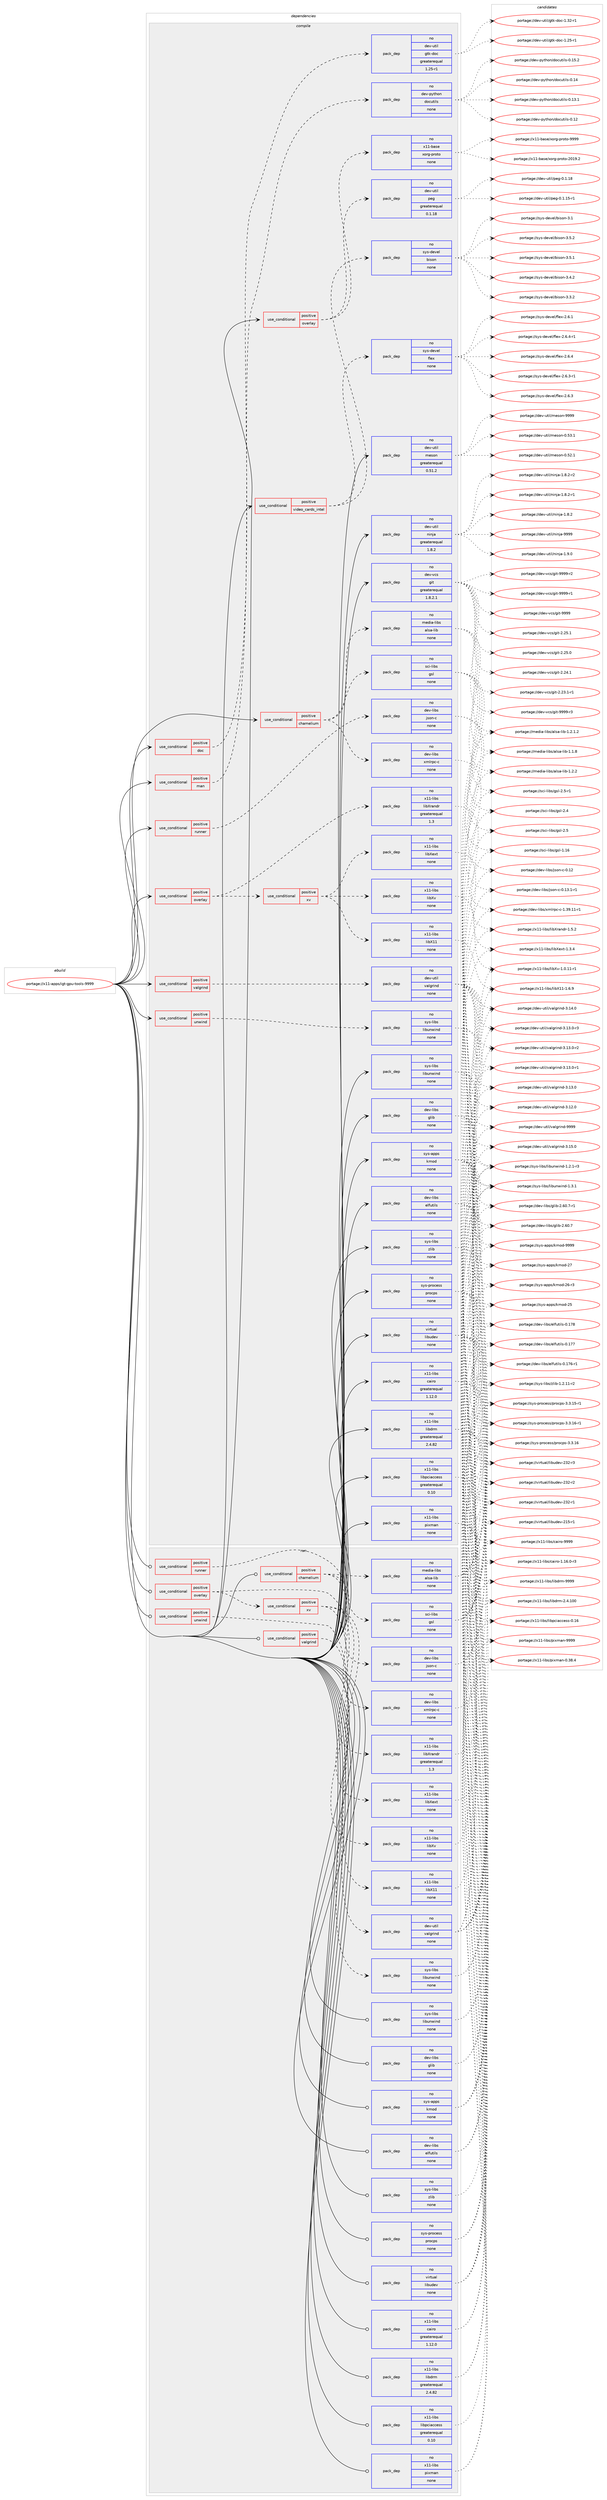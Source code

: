 digraph prolog {

# *************
# Graph options
# *************

newrank=true;
concentrate=true;
compound=true;
graph [rankdir=LR,fontname=Helvetica,fontsize=10,ranksep=1.5];#, ranksep=2.5, nodesep=0.2];
edge  [arrowhead=vee];
node  [fontname=Helvetica,fontsize=10];

# **********
# The ebuild
# **********

subgraph cluster_leftcol {
color=gray;
rank=same;
label=<<i>ebuild</i>>;
id [label="portage://x11-apps/igt-gpu-tools-9999", color=red, width=4, href="../x11-apps/igt-gpu-tools-9999.svg"];
}

# ****************
# The dependencies
# ****************

subgraph cluster_midcol {
color=gray;
label=<<i>dependencies</i>>;
subgraph cluster_compile {
fillcolor="#eeeeee";
style=filled;
label=<<i>compile</i>>;
subgraph cond2854 {
dependency21902 [label=<<TABLE BORDER="0" CELLBORDER="1" CELLSPACING="0" CELLPADDING="4"><TR><TD ROWSPAN="3" CELLPADDING="10">use_conditional</TD></TR><TR><TD>positive</TD></TR><TR><TD>chamelium</TD></TR></TABLE>>, shape=none, color=red];
subgraph pack18615 {
dependency21903 [label=<<TABLE BORDER="0" CELLBORDER="1" CELLSPACING="0" CELLPADDING="4" WIDTH="220"><TR><TD ROWSPAN="6" CELLPADDING="30">pack_dep</TD></TR><TR><TD WIDTH="110">no</TD></TR><TR><TD>dev-libs</TD></TR><TR><TD>xmlrpc-c</TD></TR><TR><TD>none</TD></TR><TR><TD></TD></TR></TABLE>>, shape=none, color=blue];
}
dependency21902:e -> dependency21903:w [weight=20,style="dashed",arrowhead="vee"];
subgraph pack18616 {
dependency21904 [label=<<TABLE BORDER="0" CELLBORDER="1" CELLSPACING="0" CELLPADDING="4" WIDTH="220"><TR><TD ROWSPAN="6" CELLPADDING="30">pack_dep</TD></TR><TR><TD WIDTH="110">no</TD></TR><TR><TD>sci-libs</TD></TR><TR><TD>gsl</TD></TR><TR><TD>none</TD></TR><TR><TD></TD></TR></TABLE>>, shape=none, color=blue];
}
dependency21902:e -> dependency21904:w [weight=20,style="dashed",arrowhead="vee"];
subgraph pack18617 {
dependency21905 [label=<<TABLE BORDER="0" CELLBORDER="1" CELLSPACING="0" CELLPADDING="4" WIDTH="220"><TR><TD ROWSPAN="6" CELLPADDING="30">pack_dep</TD></TR><TR><TD WIDTH="110">no</TD></TR><TR><TD>media-libs</TD></TR><TR><TD>alsa-lib</TD></TR><TR><TD>none</TD></TR><TR><TD></TD></TR></TABLE>>, shape=none, color=blue];
}
dependency21902:e -> dependency21905:w [weight=20,style="dashed",arrowhead="vee"];
}
id:e -> dependency21902:w [weight=20,style="solid",arrowhead="vee"];
subgraph cond2855 {
dependency21906 [label=<<TABLE BORDER="0" CELLBORDER="1" CELLSPACING="0" CELLPADDING="4"><TR><TD ROWSPAN="3" CELLPADDING="10">use_conditional</TD></TR><TR><TD>positive</TD></TR><TR><TD>doc</TD></TR></TABLE>>, shape=none, color=red];
subgraph pack18618 {
dependency21907 [label=<<TABLE BORDER="0" CELLBORDER="1" CELLSPACING="0" CELLPADDING="4" WIDTH="220"><TR><TD ROWSPAN="6" CELLPADDING="30">pack_dep</TD></TR><TR><TD WIDTH="110">no</TD></TR><TR><TD>dev-util</TD></TR><TR><TD>gtk-doc</TD></TR><TR><TD>greaterequal</TD></TR><TR><TD>1.25-r1</TD></TR></TABLE>>, shape=none, color=blue];
}
dependency21906:e -> dependency21907:w [weight=20,style="dashed",arrowhead="vee"];
}
id:e -> dependency21906:w [weight=20,style="solid",arrowhead="vee"];
subgraph cond2856 {
dependency21908 [label=<<TABLE BORDER="0" CELLBORDER="1" CELLSPACING="0" CELLPADDING="4"><TR><TD ROWSPAN="3" CELLPADDING="10">use_conditional</TD></TR><TR><TD>positive</TD></TR><TR><TD>man</TD></TR></TABLE>>, shape=none, color=red];
subgraph pack18619 {
dependency21909 [label=<<TABLE BORDER="0" CELLBORDER="1" CELLSPACING="0" CELLPADDING="4" WIDTH="220"><TR><TD ROWSPAN="6" CELLPADDING="30">pack_dep</TD></TR><TR><TD WIDTH="110">no</TD></TR><TR><TD>dev-python</TD></TR><TR><TD>docutils</TD></TR><TR><TD>none</TD></TR><TR><TD></TD></TR></TABLE>>, shape=none, color=blue];
}
dependency21908:e -> dependency21909:w [weight=20,style="dashed",arrowhead="vee"];
}
id:e -> dependency21908:w [weight=20,style="solid",arrowhead="vee"];
subgraph cond2857 {
dependency21910 [label=<<TABLE BORDER="0" CELLBORDER="1" CELLSPACING="0" CELLPADDING="4"><TR><TD ROWSPAN="3" CELLPADDING="10">use_conditional</TD></TR><TR><TD>positive</TD></TR><TR><TD>overlay</TD></TR></TABLE>>, shape=none, color=red];
subgraph pack18620 {
dependency21911 [label=<<TABLE BORDER="0" CELLBORDER="1" CELLSPACING="0" CELLPADDING="4" WIDTH="220"><TR><TD ROWSPAN="6" CELLPADDING="30">pack_dep</TD></TR><TR><TD WIDTH="110">no</TD></TR><TR><TD>dev-util</TD></TR><TR><TD>peg</TD></TR><TR><TD>greaterequal</TD></TR><TR><TD>0.1.18</TD></TR></TABLE>>, shape=none, color=blue];
}
dependency21910:e -> dependency21911:w [weight=20,style="dashed",arrowhead="vee"];
subgraph pack18621 {
dependency21912 [label=<<TABLE BORDER="0" CELLBORDER="1" CELLSPACING="0" CELLPADDING="4" WIDTH="220"><TR><TD ROWSPAN="6" CELLPADDING="30">pack_dep</TD></TR><TR><TD WIDTH="110">no</TD></TR><TR><TD>x11-base</TD></TR><TR><TD>xorg-proto</TD></TR><TR><TD>none</TD></TR><TR><TD></TD></TR></TABLE>>, shape=none, color=blue];
}
dependency21910:e -> dependency21912:w [weight=20,style="dashed",arrowhead="vee"];
}
id:e -> dependency21910:w [weight=20,style="solid",arrowhead="vee"];
subgraph cond2858 {
dependency21913 [label=<<TABLE BORDER="0" CELLBORDER="1" CELLSPACING="0" CELLPADDING="4"><TR><TD ROWSPAN="3" CELLPADDING="10">use_conditional</TD></TR><TR><TD>positive</TD></TR><TR><TD>overlay</TD></TR></TABLE>>, shape=none, color=red];
subgraph pack18622 {
dependency21914 [label=<<TABLE BORDER="0" CELLBORDER="1" CELLSPACING="0" CELLPADDING="4" WIDTH="220"><TR><TD ROWSPAN="6" CELLPADDING="30">pack_dep</TD></TR><TR><TD WIDTH="110">no</TD></TR><TR><TD>x11-libs</TD></TR><TR><TD>libXrandr</TD></TR><TR><TD>greaterequal</TD></TR><TR><TD>1.3</TD></TR></TABLE>>, shape=none, color=blue];
}
dependency21913:e -> dependency21914:w [weight=20,style="dashed",arrowhead="vee"];
subgraph cond2859 {
dependency21915 [label=<<TABLE BORDER="0" CELLBORDER="1" CELLSPACING="0" CELLPADDING="4"><TR><TD ROWSPAN="3" CELLPADDING="10">use_conditional</TD></TR><TR><TD>positive</TD></TR><TR><TD>xv</TD></TR></TABLE>>, shape=none, color=red];
subgraph pack18623 {
dependency21916 [label=<<TABLE BORDER="0" CELLBORDER="1" CELLSPACING="0" CELLPADDING="4" WIDTH="220"><TR><TD ROWSPAN="6" CELLPADDING="30">pack_dep</TD></TR><TR><TD WIDTH="110">no</TD></TR><TR><TD>x11-libs</TD></TR><TR><TD>libX11</TD></TR><TR><TD>none</TD></TR><TR><TD></TD></TR></TABLE>>, shape=none, color=blue];
}
dependency21915:e -> dependency21916:w [weight=20,style="dashed",arrowhead="vee"];
subgraph pack18624 {
dependency21917 [label=<<TABLE BORDER="0" CELLBORDER="1" CELLSPACING="0" CELLPADDING="4" WIDTH="220"><TR><TD ROWSPAN="6" CELLPADDING="30">pack_dep</TD></TR><TR><TD WIDTH="110">no</TD></TR><TR><TD>x11-libs</TD></TR><TR><TD>libXext</TD></TR><TR><TD>none</TD></TR><TR><TD></TD></TR></TABLE>>, shape=none, color=blue];
}
dependency21915:e -> dependency21917:w [weight=20,style="dashed",arrowhead="vee"];
subgraph pack18625 {
dependency21918 [label=<<TABLE BORDER="0" CELLBORDER="1" CELLSPACING="0" CELLPADDING="4" WIDTH="220"><TR><TD ROWSPAN="6" CELLPADDING="30">pack_dep</TD></TR><TR><TD WIDTH="110">no</TD></TR><TR><TD>x11-libs</TD></TR><TR><TD>libXv</TD></TR><TR><TD>none</TD></TR><TR><TD></TD></TR></TABLE>>, shape=none, color=blue];
}
dependency21915:e -> dependency21918:w [weight=20,style="dashed",arrowhead="vee"];
}
dependency21913:e -> dependency21915:w [weight=20,style="dashed",arrowhead="vee"];
}
id:e -> dependency21913:w [weight=20,style="solid",arrowhead="vee"];
subgraph cond2860 {
dependency21919 [label=<<TABLE BORDER="0" CELLBORDER="1" CELLSPACING="0" CELLPADDING="4"><TR><TD ROWSPAN="3" CELLPADDING="10">use_conditional</TD></TR><TR><TD>positive</TD></TR><TR><TD>runner</TD></TR></TABLE>>, shape=none, color=red];
subgraph pack18626 {
dependency21920 [label=<<TABLE BORDER="0" CELLBORDER="1" CELLSPACING="0" CELLPADDING="4" WIDTH="220"><TR><TD ROWSPAN="6" CELLPADDING="30">pack_dep</TD></TR><TR><TD WIDTH="110">no</TD></TR><TR><TD>dev-libs</TD></TR><TR><TD>json-c</TD></TR><TR><TD>none</TD></TR><TR><TD></TD></TR></TABLE>>, shape=none, color=blue];
}
dependency21919:e -> dependency21920:w [weight=20,style="dashed",arrowhead="vee"];
}
id:e -> dependency21919:w [weight=20,style="solid",arrowhead="vee"];
subgraph cond2861 {
dependency21921 [label=<<TABLE BORDER="0" CELLBORDER="1" CELLSPACING="0" CELLPADDING="4"><TR><TD ROWSPAN="3" CELLPADDING="10">use_conditional</TD></TR><TR><TD>positive</TD></TR><TR><TD>unwind</TD></TR></TABLE>>, shape=none, color=red];
subgraph pack18627 {
dependency21922 [label=<<TABLE BORDER="0" CELLBORDER="1" CELLSPACING="0" CELLPADDING="4" WIDTH="220"><TR><TD ROWSPAN="6" CELLPADDING="30">pack_dep</TD></TR><TR><TD WIDTH="110">no</TD></TR><TR><TD>sys-libs</TD></TR><TR><TD>libunwind</TD></TR><TR><TD>none</TD></TR><TR><TD></TD></TR></TABLE>>, shape=none, color=blue];
}
dependency21921:e -> dependency21922:w [weight=20,style="dashed",arrowhead="vee"];
}
id:e -> dependency21921:w [weight=20,style="solid",arrowhead="vee"];
subgraph cond2862 {
dependency21923 [label=<<TABLE BORDER="0" CELLBORDER="1" CELLSPACING="0" CELLPADDING="4"><TR><TD ROWSPAN="3" CELLPADDING="10">use_conditional</TD></TR><TR><TD>positive</TD></TR><TR><TD>valgrind</TD></TR></TABLE>>, shape=none, color=red];
subgraph pack18628 {
dependency21924 [label=<<TABLE BORDER="0" CELLBORDER="1" CELLSPACING="0" CELLPADDING="4" WIDTH="220"><TR><TD ROWSPAN="6" CELLPADDING="30">pack_dep</TD></TR><TR><TD WIDTH="110">no</TD></TR><TR><TD>dev-util</TD></TR><TR><TD>valgrind</TD></TR><TR><TD>none</TD></TR><TR><TD></TD></TR></TABLE>>, shape=none, color=blue];
}
dependency21923:e -> dependency21924:w [weight=20,style="dashed",arrowhead="vee"];
}
id:e -> dependency21923:w [weight=20,style="solid",arrowhead="vee"];
subgraph cond2863 {
dependency21925 [label=<<TABLE BORDER="0" CELLBORDER="1" CELLSPACING="0" CELLPADDING="4"><TR><TD ROWSPAN="3" CELLPADDING="10">use_conditional</TD></TR><TR><TD>positive</TD></TR><TR><TD>video_cards_intel</TD></TR></TABLE>>, shape=none, color=red];
subgraph pack18629 {
dependency21926 [label=<<TABLE BORDER="0" CELLBORDER="1" CELLSPACING="0" CELLPADDING="4" WIDTH="220"><TR><TD ROWSPAN="6" CELLPADDING="30">pack_dep</TD></TR><TR><TD WIDTH="110">no</TD></TR><TR><TD>sys-devel</TD></TR><TR><TD>bison</TD></TR><TR><TD>none</TD></TR><TR><TD></TD></TR></TABLE>>, shape=none, color=blue];
}
dependency21925:e -> dependency21926:w [weight=20,style="dashed",arrowhead="vee"];
subgraph pack18630 {
dependency21927 [label=<<TABLE BORDER="0" CELLBORDER="1" CELLSPACING="0" CELLPADDING="4" WIDTH="220"><TR><TD ROWSPAN="6" CELLPADDING="30">pack_dep</TD></TR><TR><TD WIDTH="110">no</TD></TR><TR><TD>sys-devel</TD></TR><TR><TD>flex</TD></TR><TR><TD>none</TD></TR><TR><TD></TD></TR></TABLE>>, shape=none, color=blue];
}
dependency21925:e -> dependency21927:w [weight=20,style="dashed",arrowhead="vee"];
}
id:e -> dependency21925:w [weight=20,style="solid",arrowhead="vee"];
subgraph pack18631 {
dependency21928 [label=<<TABLE BORDER="0" CELLBORDER="1" CELLSPACING="0" CELLPADDING="4" WIDTH="220"><TR><TD ROWSPAN="6" CELLPADDING="30">pack_dep</TD></TR><TR><TD WIDTH="110">no</TD></TR><TR><TD>dev-libs</TD></TR><TR><TD>elfutils</TD></TR><TR><TD>none</TD></TR><TR><TD></TD></TR></TABLE>>, shape=none, color=blue];
}
id:e -> dependency21928:w [weight=20,style="solid",arrowhead="vee"];
subgraph pack18632 {
dependency21929 [label=<<TABLE BORDER="0" CELLBORDER="1" CELLSPACING="0" CELLPADDING="4" WIDTH="220"><TR><TD ROWSPAN="6" CELLPADDING="30">pack_dep</TD></TR><TR><TD WIDTH="110">no</TD></TR><TR><TD>dev-libs</TD></TR><TR><TD>glib</TD></TR><TR><TD>none</TD></TR><TR><TD></TD></TR></TABLE>>, shape=none, color=blue];
}
id:e -> dependency21929:w [weight=20,style="solid",arrowhead="vee"];
subgraph pack18633 {
dependency21930 [label=<<TABLE BORDER="0" CELLBORDER="1" CELLSPACING="0" CELLPADDING="4" WIDTH="220"><TR><TD ROWSPAN="6" CELLPADDING="30">pack_dep</TD></TR><TR><TD WIDTH="110">no</TD></TR><TR><TD>dev-util</TD></TR><TR><TD>meson</TD></TR><TR><TD>greaterequal</TD></TR><TR><TD>0.51.2</TD></TR></TABLE>>, shape=none, color=blue];
}
id:e -> dependency21930:w [weight=20,style="solid",arrowhead="vee"];
subgraph pack18634 {
dependency21931 [label=<<TABLE BORDER="0" CELLBORDER="1" CELLSPACING="0" CELLPADDING="4" WIDTH="220"><TR><TD ROWSPAN="6" CELLPADDING="30">pack_dep</TD></TR><TR><TD WIDTH="110">no</TD></TR><TR><TD>dev-util</TD></TR><TR><TD>ninja</TD></TR><TR><TD>greaterequal</TD></TR><TR><TD>1.8.2</TD></TR></TABLE>>, shape=none, color=blue];
}
id:e -> dependency21931:w [weight=20,style="solid",arrowhead="vee"];
subgraph pack18635 {
dependency21932 [label=<<TABLE BORDER="0" CELLBORDER="1" CELLSPACING="0" CELLPADDING="4" WIDTH="220"><TR><TD ROWSPAN="6" CELLPADDING="30">pack_dep</TD></TR><TR><TD WIDTH="110">no</TD></TR><TR><TD>dev-vcs</TD></TR><TR><TD>git</TD></TR><TR><TD>greaterequal</TD></TR><TR><TD>1.8.2.1</TD></TR></TABLE>>, shape=none, color=blue];
}
id:e -> dependency21932:w [weight=20,style="solid",arrowhead="vee"];
subgraph pack18636 {
dependency21933 [label=<<TABLE BORDER="0" CELLBORDER="1" CELLSPACING="0" CELLPADDING="4" WIDTH="220"><TR><TD ROWSPAN="6" CELLPADDING="30">pack_dep</TD></TR><TR><TD WIDTH="110">no</TD></TR><TR><TD>sys-apps</TD></TR><TR><TD>kmod</TD></TR><TR><TD>none</TD></TR><TR><TD></TD></TR></TABLE>>, shape=none, color=blue];
}
id:e -> dependency21933:w [weight=20,style="solid",arrowhead="vee"];
subgraph pack18637 {
dependency21934 [label=<<TABLE BORDER="0" CELLBORDER="1" CELLSPACING="0" CELLPADDING="4" WIDTH="220"><TR><TD ROWSPAN="6" CELLPADDING="30">pack_dep</TD></TR><TR><TD WIDTH="110">no</TD></TR><TR><TD>sys-libs</TD></TR><TR><TD>libunwind</TD></TR><TR><TD>none</TD></TR><TR><TD></TD></TR></TABLE>>, shape=none, color=blue];
}
id:e -> dependency21934:w [weight=20,style="solid",arrowhead="vee"];
subgraph pack18638 {
dependency21935 [label=<<TABLE BORDER="0" CELLBORDER="1" CELLSPACING="0" CELLPADDING="4" WIDTH="220"><TR><TD ROWSPAN="6" CELLPADDING="30">pack_dep</TD></TR><TR><TD WIDTH="110">no</TD></TR><TR><TD>sys-libs</TD></TR><TR><TD>zlib</TD></TR><TR><TD>none</TD></TR><TR><TD></TD></TR></TABLE>>, shape=none, color=blue];
}
id:e -> dependency21935:w [weight=20,style="solid",arrowhead="vee"];
subgraph pack18639 {
dependency21936 [label=<<TABLE BORDER="0" CELLBORDER="1" CELLSPACING="0" CELLPADDING="4" WIDTH="220"><TR><TD ROWSPAN="6" CELLPADDING="30">pack_dep</TD></TR><TR><TD WIDTH="110">no</TD></TR><TR><TD>sys-process</TD></TR><TR><TD>procps</TD></TR><TR><TD>none</TD></TR><TR><TD></TD></TR></TABLE>>, shape=none, color=blue];
}
id:e -> dependency21936:w [weight=20,style="solid",arrowhead="vee"];
subgraph pack18640 {
dependency21937 [label=<<TABLE BORDER="0" CELLBORDER="1" CELLSPACING="0" CELLPADDING="4" WIDTH="220"><TR><TD ROWSPAN="6" CELLPADDING="30">pack_dep</TD></TR><TR><TD WIDTH="110">no</TD></TR><TR><TD>virtual</TD></TR><TR><TD>libudev</TD></TR><TR><TD>none</TD></TR><TR><TD></TD></TR></TABLE>>, shape=none, color=blue];
}
id:e -> dependency21937:w [weight=20,style="solid",arrowhead="vee"];
subgraph pack18641 {
dependency21938 [label=<<TABLE BORDER="0" CELLBORDER="1" CELLSPACING="0" CELLPADDING="4" WIDTH="220"><TR><TD ROWSPAN="6" CELLPADDING="30">pack_dep</TD></TR><TR><TD WIDTH="110">no</TD></TR><TR><TD>x11-libs</TD></TR><TR><TD>cairo</TD></TR><TR><TD>greaterequal</TD></TR><TR><TD>1.12.0</TD></TR></TABLE>>, shape=none, color=blue];
}
id:e -> dependency21938:w [weight=20,style="solid",arrowhead="vee"];
subgraph pack18642 {
dependency21939 [label=<<TABLE BORDER="0" CELLBORDER="1" CELLSPACING="0" CELLPADDING="4" WIDTH="220"><TR><TD ROWSPAN="6" CELLPADDING="30">pack_dep</TD></TR><TR><TD WIDTH="110">no</TD></TR><TR><TD>x11-libs</TD></TR><TR><TD>libdrm</TD></TR><TR><TD>greaterequal</TD></TR><TR><TD>2.4.82</TD></TR></TABLE>>, shape=none, color=blue];
}
id:e -> dependency21939:w [weight=20,style="solid",arrowhead="vee"];
subgraph pack18643 {
dependency21940 [label=<<TABLE BORDER="0" CELLBORDER="1" CELLSPACING="0" CELLPADDING="4" WIDTH="220"><TR><TD ROWSPAN="6" CELLPADDING="30">pack_dep</TD></TR><TR><TD WIDTH="110">no</TD></TR><TR><TD>x11-libs</TD></TR><TR><TD>libpciaccess</TD></TR><TR><TD>greaterequal</TD></TR><TR><TD>0.10</TD></TR></TABLE>>, shape=none, color=blue];
}
id:e -> dependency21940:w [weight=20,style="solid",arrowhead="vee"];
subgraph pack18644 {
dependency21941 [label=<<TABLE BORDER="0" CELLBORDER="1" CELLSPACING="0" CELLPADDING="4" WIDTH="220"><TR><TD ROWSPAN="6" CELLPADDING="30">pack_dep</TD></TR><TR><TD WIDTH="110">no</TD></TR><TR><TD>x11-libs</TD></TR><TR><TD>pixman</TD></TR><TR><TD>none</TD></TR><TR><TD></TD></TR></TABLE>>, shape=none, color=blue];
}
id:e -> dependency21941:w [weight=20,style="solid",arrowhead="vee"];
}
subgraph cluster_compileandrun {
fillcolor="#eeeeee";
style=filled;
label=<<i>compile and run</i>>;
}
subgraph cluster_run {
fillcolor="#eeeeee";
style=filled;
label=<<i>run</i>>;
subgraph cond2864 {
dependency21942 [label=<<TABLE BORDER="0" CELLBORDER="1" CELLSPACING="0" CELLPADDING="4"><TR><TD ROWSPAN="3" CELLPADDING="10">use_conditional</TD></TR><TR><TD>positive</TD></TR><TR><TD>chamelium</TD></TR></TABLE>>, shape=none, color=red];
subgraph pack18645 {
dependency21943 [label=<<TABLE BORDER="0" CELLBORDER="1" CELLSPACING="0" CELLPADDING="4" WIDTH="220"><TR><TD ROWSPAN="6" CELLPADDING="30">pack_dep</TD></TR><TR><TD WIDTH="110">no</TD></TR><TR><TD>dev-libs</TD></TR><TR><TD>xmlrpc-c</TD></TR><TR><TD>none</TD></TR><TR><TD></TD></TR></TABLE>>, shape=none, color=blue];
}
dependency21942:e -> dependency21943:w [weight=20,style="dashed",arrowhead="vee"];
subgraph pack18646 {
dependency21944 [label=<<TABLE BORDER="0" CELLBORDER="1" CELLSPACING="0" CELLPADDING="4" WIDTH="220"><TR><TD ROWSPAN="6" CELLPADDING="30">pack_dep</TD></TR><TR><TD WIDTH="110">no</TD></TR><TR><TD>sci-libs</TD></TR><TR><TD>gsl</TD></TR><TR><TD>none</TD></TR><TR><TD></TD></TR></TABLE>>, shape=none, color=blue];
}
dependency21942:e -> dependency21944:w [weight=20,style="dashed",arrowhead="vee"];
subgraph pack18647 {
dependency21945 [label=<<TABLE BORDER="0" CELLBORDER="1" CELLSPACING="0" CELLPADDING="4" WIDTH="220"><TR><TD ROWSPAN="6" CELLPADDING="30">pack_dep</TD></TR><TR><TD WIDTH="110">no</TD></TR><TR><TD>media-libs</TD></TR><TR><TD>alsa-lib</TD></TR><TR><TD>none</TD></TR><TR><TD></TD></TR></TABLE>>, shape=none, color=blue];
}
dependency21942:e -> dependency21945:w [weight=20,style="dashed",arrowhead="vee"];
}
id:e -> dependency21942:w [weight=20,style="solid",arrowhead="odot"];
subgraph cond2865 {
dependency21946 [label=<<TABLE BORDER="0" CELLBORDER="1" CELLSPACING="0" CELLPADDING="4"><TR><TD ROWSPAN="3" CELLPADDING="10">use_conditional</TD></TR><TR><TD>positive</TD></TR><TR><TD>overlay</TD></TR></TABLE>>, shape=none, color=red];
subgraph pack18648 {
dependency21947 [label=<<TABLE BORDER="0" CELLBORDER="1" CELLSPACING="0" CELLPADDING="4" WIDTH="220"><TR><TD ROWSPAN="6" CELLPADDING="30">pack_dep</TD></TR><TR><TD WIDTH="110">no</TD></TR><TR><TD>x11-libs</TD></TR><TR><TD>libXrandr</TD></TR><TR><TD>greaterequal</TD></TR><TR><TD>1.3</TD></TR></TABLE>>, shape=none, color=blue];
}
dependency21946:e -> dependency21947:w [weight=20,style="dashed",arrowhead="vee"];
subgraph cond2866 {
dependency21948 [label=<<TABLE BORDER="0" CELLBORDER="1" CELLSPACING="0" CELLPADDING="4"><TR><TD ROWSPAN="3" CELLPADDING="10">use_conditional</TD></TR><TR><TD>positive</TD></TR><TR><TD>xv</TD></TR></TABLE>>, shape=none, color=red];
subgraph pack18649 {
dependency21949 [label=<<TABLE BORDER="0" CELLBORDER="1" CELLSPACING="0" CELLPADDING="4" WIDTH="220"><TR><TD ROWSPAN="6" CELLPADDING="30">pack_dep</TD></TR><TR><TD WIDTH="110">no</TD></TR><TR><TD>x11-libs</TD></TR><TR><TD>libX11</TD></TR><TR><TD>none</TD></TR><TR><TD></TD></TR></TABLE>>, shape=none, color=blue];
}
dependency21948:e -> dependency21949:w [weight=20,style="dashed",arrowhead="vee"];
subgraph pack18650 {
dependency21950 [label=<<TABLE BORDER="0" CELLBORDER="1" CELLSPACING="0" CELLPADDING="4" WIDTH="220"><TR><TD ROWSPAN="6" CELLPADDING="30">pack_dep</TD></TR><TR><TD WIDTH="110">no</TD></TR><TR><TD>x11-libs</TD></TR><TR><TD>libXext</TD></TR><TR><TD>none</TD></TR><TR><TD></TD></TR></TABLE>>, shape=none, color=blue];
}
dependency21948:e -> dependency21950:w [weight=20,style="dashed",arrowhead="vee"];
subgraph pack18651 {
dependency21951 [label=<<TABLE BORDER="0" CELLBORDER="1" CELLSPACING="0" CELLPADDING="4" WIDTH="220"><TR><TD ROWSPAN="6" CELLPADDING="30">pack_dep</TD></TR><TR><TD WIDTH="110">no</TD></TR><TR><TD>x11-libs</TD></TR><TR><TD>libXv</TD></TR><TR><TD>none</TD></TR><TR><TD></TD></TR></TABLE>>, shape=none, color=blue];
}
dependency21948:e -> dependency21951:w [weight=20,style="dashed",arrowhead="vee"];
}
dependency21946:e -> dependency21948:w [weight=20,style="dashed",arrowhead="vee"];
}
id:e -> dependency21946:w [weight=20,style="solid",arrowhead="odot"];
subgraph cond2867 {
dependency21952 [label=<<TABLE BORDER="0" CELLBORDER="1" CELLSPACING="0" CELLPADDING="4"><TR><TD ROWSPAN="3" CELLPADDING="10">use_conditional</TD></TR><TR><TD>positive</TD></TR><TR><TD>runner</TD></TR></TABLE>>, shape=none, color=red];
subgraph pack18652 {
dependency21953 [label=<<TABLE BORDER="0" CELLBORDER="1" CELLSPACING="0" CELLPADDING="4" WIDTH="220"><TR><TD ROWSPAN="6" CELLPADDING="30">pack_dep</TD></TR><TR><TD WIDTH="110">no</TD></TR><TR><TD>dev-libs</TD></TR><TR><TD>json-c</TD></TR><TR><TD>none</TD></TR><TR><TD></TD></TR></TABLE>>, shape=none, color=blue];
}
dependency21952:e -> dependency21953:w [weight=20,style="dashed",arrowhead="vee"];
}
id:e -> dependency21952:w [weight=20,style="solid",arrowhead="odot"];
subgraph cond2868 {
dependency21954 [label=<<TABLE BORDER="0" CELLBORDER="1" CELLSPACING="0" CELLPADDING="4"><TR><TD ROWSPAN="3" CELLPADDING="10">use_conditional</TD></TR><TR><TD>positive</TD></TR><TR><TD>unwind</TD></TR></TABLE>>, shape=none, color=red];
subgraph pack18653 {
dependency21955 [label=<<TABLE BORDER="0" CELLBORDER="1" CELLSPACING="0" CELLPADDING="4" WIDTH="220"><TR><TD ROWSPAN="6" CELLPADDING="30">pack_dep</TD></TR><TR><TD WIDTH="110">no</TD></TR><TR><TD>sys-libs</TD></TR><TR><TD>libunwind</TD></TR><TR><TD>none</TD></TR><TR><TD></TD></TR></TABLE>>, shape=none, color=blue];
}
dependency21954:e -> dependency21955:w [weight=20,style="dashed",arrowhead="vee"];
}
id:e -> dependency21954:w [weight=20,style="solid",arrowhead="odot"];
subgraph cond2869 {
dependency21956 [label=<<TABLE BORDER="0" CELLBORDER="1" CELLSPACING="0" CELLPADDING="4"><TR><TD ROWSPAN="3" CELLPADDING="10">use_conditional</TD></TR><TR><TD>positive</TD></TR><TR><TD>valgrind</TD></TR></TABLE>>, shape=none, color=red];
subgraph pack18654 {
dependency21957 [label=<<TABLE BORDER="0" CELLBORDER="1" CELLSPACING="0" CELLPADDING="4" WIDTH="220"><TR><TD ROWSPAN="6" CELLPADDING="30">pack_dep</TD></TR><TR><TD WIDTH="110">no</TD></TR><TR><TD>dev-util</TD></TR><TR><TD>valgrind</TD></TR><TR><TD>none</TD></TR><TR><TD></TD></TR></TABLE>>, shape=none, color=blue];
}
dependency21956:e -> dependency21957:w [weight=20,style="dashed",arrowhead="vee"];
}
id:e -> dependency21956:w [weight=20,style="solid",arrowhead="odot"];
subgraph pack18655 {
dependency21958 [label=<<TABLE BORDER="0" CELLBORDER="1" CELLSPACING="0" CELLPADDING="4" WIDTH="220"><TR><TD ROWSPAN="6" CELLPADDING="30">pack_dep</TD></TR><TR><TD WIDTH="110">no</TD></TR><TR><TD>dev-libs</TD></TR><TR><TD>elfutils</TD></TR><TR><TD>none</TD></TR><TR><TD></TD></TR></TABLE>>, shape=none, color=blue];
}
id:e -> dependency21958:w [weight=20,style="solid",arrowhead="odot"];
subgraph pack18656 {
dependency21959 [label=<<TABLE BORDER="0" CELLBORDER="1" CELLSPACING="0" CELLPADDING="4" WIDTH="220"><TR><TD ROWSPAN="6" CELLPADDING="30">pack_dep</TD></TR><TR><TD WIDTH="110">no</TD></TR><TR><TD>dev-libs</TD></TR><TR><TD>glib</TD></TR><TR><TD>none</TD></TR><TR><TD></TD></TR></TABLE>>, shape=none, color=blue];
}
id:e -> dependency21959:w [weight=20,style="solid",arrowhead="odot"];
subgraph pack18657 {
dependency21960 [label=<<TABLE BORDER="0" CELLBORDER="1" CELLSPACING="0" CELLPADDING="4" WIDTH="220"><TR><TD ROWSPAN="6" CELLPADDING="30">pack_dep</TD></TR><TR><TD WIDTH="110">no</TD></TR><TR><TD>sys-apps</TD></TR><TR><TD>kmod</TD></TR><TR><TD>none</TD></TR><TR><TD></TD></TR></TABLE>>, shape=none, color=blue];
}
id:e -> dependency21960:w [weight=20,style="solid",arrowhead="odot"];
subgraph pack18658 {
dependency21961 [label=<<TABLE BORDER="0" CELLBORDER="1" CELLSPACING="0" CELLPADDING="4" WIDTH="220"><TR><TD ROWSPAN="6" CELLPADDING="30">pack_dep</TD></TR><TR><TD WIDTH="110">no</TD></TR><TR><TD>sys-libs</TD></TR><TR><TD>libunwind</TD></TR><TR><TD>none</TD></TR><TR><TD></TD></TR></TABLE>>, shape=none, color=blue];
}
id:e -> dependency21961:w [weight=20,style="solid",arrowhead="odot"];
subgraph pack18659 {
dependency21962 [label=<<TABLE BORDER="0" CELLBORDER="1" CELLSPACING="0" CELLPADDING="4" WIDTH="220"><TR><TD ROWSPAN="6" CELLPADDING="30">pack_dep</TD></TR><TR><TD WIDTH="110">no</TD></TR><TR><TD>sys-libs</TD></TR><TR><TD>zlib</TD></TR><TR><TD>none</TD></TR><TR><TD></TD></TR></TABLE>>, shape=none, color=blue];
}
id:e -> dependency21962:w [weight=20,style="solid",arrowhead="odot"];
subgraph pack18660 {
dependency21963 [label=<<TABLE BORDER="0" CELLBORDER="1" CELLSPACING="0" CELLPADDING="4" WIDTH="220"><TR><TD ROWSPAN="6" CELLPADDING="30">pack_dep</TD></TR><TR><TD WIDTH="110">no</TD></TR><TR><TD>sys-process</TD></TR><TR><TD>procps</TD></TR><TR><TD>none</TD></TR><TR><TD></TD></TR></TABLE>>, shape=none, color=blue];
}
id:e -> dependency21963:w [weight=20,style="solid",arrowhead="odot"];
subgraph pack18661 {
dependency21964 [label=<<TABLE BORDER="0" CELLBORDER="1" CELLSPACING="0" CELLPADDING="4" WIDTH="220"><TR><TD ROWSPAN="6" CELLPADDING="30">pack_dep</TD></TR><TR><TD WIDTH="110">no</TD></TR><TR><TD>virtual</TD></TR><TR><TD>libudev</TD></TR><TR><TD>none</TD></TR><TR><TD></TD></TR></TABLE>>, shape=none, color=blue];
}
id:e -> dependency21964:w [weight=20,style="solid",arrowhead="odot"];
subgraph pack18662 {
dependency21965 [label=<<TABLE BORDER="0" CELLBORDER="1" CELLSPACING="0" CELLPADDING="4" WIDTH="220"><TR><TD ROWSPAN="6" CELLPADDING="30">pack_dep</TD></TR><TR><TD WIDTH="110">no</TD></TR><TR><TD>x11-libs</TD></TR><TR><TD>cairo</TD></TR><TR><TD>greaterequal</TD></TR><TR><TD>1.12.0</TD></TR></TABLE>>, shape=none, color=blue];
}
id:e -> dependency21965:w [weight=20,style="solid",arrowhead="odot"];
subgraph pack18663 {
dependency21966 [label=<<TABLE BORDER="0" CELLBORDER="1" CELLSPACING="0" CELLPADDING="4" WIDTH="220"><TR><TD ROWSPAN="6" CELLPADDING="30">pack_dep</TD></TR><TR><TD WIDTH="110">no</TD></TR><TR><TD>x11-libs</TD></TR><TR><TD>libdrm</TD></TR><TR><TD>greaterequal</TD></TR><TR><TD>2.4.82</TD></TR></TABLE>>, shape=none, color=blue];
}
id:e -> dependency21966:w [weight=20,style="solid",arrowhead="odot"];
subgraph pack18664 {
dependency21967 [label=<<TABLE BORDER="0" CELLBORDER="1" CELLSPACING="0" CELLPADDING="4" WIDTH="220"><TR><TD ROWSPAN="6" CELLPADDING="30">pack_dep</TD></TR><TR><TD WIDTH="110">no</TD></TR><TR><TD>x11-libs</TD></TR><TR><TD>libpciaccess</TD></TR><TR><TD>greaterequal</TD></TR><TR><TD>0.10</TD></TR></TABLE>>, shape=none, color=blue];
}
id:e -> dependency21967:w [weight=20,style="solid",arrowhead="odot"];
subgraph pack18665 {
dependency21968 [label=<<TABLE BORDER="0" CELLBORDER="1" CELLSPACING="0" CELLPADDING="4" WIDTH="220"><TR><TD ROWSPAN="6" CELLPADDING="30">pack_dep</TD></TR><TR><TD WIDTH="110">no</TD></TR><TR><TD>x11-libs</TD></TR><TR><TD>pixman</TD></TR><TR><TD>none</TD></TR><TR><TD></TD></TR></TABLE>>, shape=none, color=blue];
}
id:e -> dependency21968:w [weight=20,style="solid",arrowhead="odot"];
}
}

# **************
# The candidates
# **************

subgraph cluster_choices {
rank=same;
color=gray;
label=<<i>candidates</i>>;

subgraph choice18615 {
color=black;
nodesep=1;
choice10010111845108105981154712010910811411299459945494651574649494511449 [label="portage://dev-libs/xmlrpc-c-1.39.11-r1", color=red, width=4,href="../dev-libs/xmlrpc-c-1.39.11-r1.svg"];
dependency21903:e -> choice10010111845108105981154712010910811411299459945494651574649494511449:w [style=dotted,weight="100"];
}
subgraph choice18616 {
color=black;
nodesep=1;
choice11599105451081059811547103115108455046534511449 [label="portage://sci-libs/gsl-2.5-r1", color=red, width=4,href="../sci-libs/gsl-2.5-r1.svg"];
choice1159910545108105981154710311510845504653 [label="portage://sci-libs/gsl-2.5", color=red, width=4,href="../sci-libs/gsl-2.5.svg"];
choice1159910545108105981154710311510845504652 [label="portage://sci-libs/gsl-2.4", color=red, width=4,href="../sci-libs/gsl-2.4.svg"];
choice115991054510810598115471031151084549464954 [label="portage://sci-libs/gsl-1.16", color=red, width=4,href="../sci-libs/gsl-1.16.svg"];
dependency21904:e -> choice11599105451081059811547103115108455046534511449:w [style=dotted,weight="100"];
dependency21904:e -> choice1159910545108105981154710311510845504653:w [style=dotted,weight="100"];
dependency21904:e -> choice1159910545108105981154710311510845504652:w [style=dotted,weight="100"];
dependency21904:e -> choice115991054510810598115471031151084549464954:w [style=dotted,weight="100"];
}
subgraph choice18617 {
color=black;
nodesep=1;
choice1091011001059745108105981154797108115974510810598454946504650 [label="portage://media-libs/alsa-lib-1.2.2", color=red, width=4,href="../media-libs/alsa-lib-1.2.2.svg"];
choice10910110010597451081059811547971081159745108105984549465046494650 [label="portage://media-libs/alsa-lib-1.2.1.2", color=red, width=4,href="../media-libs/alsa-lib-1.2.1.2.svg"];
choice1091011001059745108105981154797108115974510810598454946494656 [label="portage://media-libs/alsa-lib-1.1.8", color=red, width=4,href="../media-libs/alsa-lib-1.1.8.svg"];
dependency21905:e -> choice1091011001059745108105981154797108115974510810598454946504650:w [style=dotted,weight="100"];
dependency21905:e -> choice10910110010597451081059811547971081159745108105984549465046494650:w [style=dotted,weight="100"];
dependency21905:e -> choice1091011001059745108105981154797108115974510810598454946494656:w [style=dotted,weight="100"];
}
subgraph choice18618 {
color=black;
nodesep=1;
choice1001011184511711610510847103116107451001119945494651504511449 [label="portage://dev-util/gtk-doc-1.32-r1", color=red, width=4,href="../dev-util/gtk-doc-1.32-r1.svg"];
choice1001011184511711610510847103116107451001119945494650534511449 [label="portage://dev-util/gtk-doc-1.25-r1", color=red, width=4,href="../dev-util/gtk-doc-1.25-r1.svg"];
dependency21907:e -> choice1001011184511711610510847103116107451001119945494651504511449:w [style=dotted,weight="100"];
dependency21907:e -> choice1001011184511711610510847103116107451001119945494650534511449:w [style=dotted,weight="100"];
}
subgraph choice18619 {
color=black;
nodesep=1;
choice10010111845112121116104111110471001119911711610510811545484649534650 [label="portage://dev-python/docutils-0.15.2", color=red, width=4,href="../dev-python/docutils-0.15.2.svg"];
choice1001011184511212111610411111047100111991171161051081154548464952 [label="portage://dev-python/docutils-0.14", color=red, width=4,href="../dev-python/docutils-0.14.svg"];
choice10010111845112121116104111110471001119911711610510811545484649514649 [label="portage://dev-python/docutils-0.13.1", color=red, width=4,href="../dev-python/docutils-0.13.1.svg"];
choice1001011184511212111610411111047100111991171161051081154548464950 [label="portage://dev-python/docutils-0.12", color=red, width=4,href="../dev-python/docutils-0.12.svg"];
dependency21909:e -> choice10010111845112121116104111110471001119911711610510811545484649534650:w [style=dotted,weight="100"];
dependency21909:e -> choice1001011184511212111610411111047100111991171161051081154548464952:w [style=dotted,weight="100"];
dependency21909:e -> choice10010111845112121116104111110471001119911711610510811545484649514649:w [style=dotted,weight="100"];
dependency21909:e -> choice1001011184511212111610411111047100111991171161051081154548464950:w [style=dotted,weight="100"];
}
subgraph choice18620 {
color=black;
nodesep=1;
choice100101118451171161051084711210110345484649464956 [label="portage://dev-util/peg-0.1.18", color=red, width=4,href="../dev-util/peg-0.1.18.svg"];
choice1001011184511711610510847112101103454846494649534511449 [label="portage://dev-util/peg-0.1.15-r1", color=red, width=4,href="../dev-util/peg-0.1.15-r1.svg"];
dependency21911:e -> choice100101118451171161051084711210110345484649464956:w [style=dotted,weight="100"];
dependency21911:e -> choice1001011184511711610510847112101103454846494649534511449:w [style=dotted,weight="100"];
}
subgraph choice18621 {
color=black;
nodesep=1;
choice120494945989711510147120111114103451121141111161114557575757 [label="portage://x11-base/xorg-proto-9999", color=red, width=4,href="../x11-base/xorg-proto-9999.svg"];
choice1204949459897115101471201111141034511211411111611145504849574650 [label="portage://x11-base/xorg-proto-2019.2", color=red, width=4,href="../x11-base/xorg-proto-2019.2.svg"];
dependency21912:e -> choice120494945989711510147120111114103451121141111161114557575757:w [style=dotted,weight="100"];
dependency21912:e -> choice1204949459897115101471201111141034511211411111611145504849574650:w [style=dotted,weight="100"];
}
subgraph choice18622 {
color=black;
nodesep=1;
choice1204949451081059811547108105988811497110100114454946534650 [label="portage://x11-libs/libXrandr-1.5.2", color=red, width=4,href="../x11-libs/libXrandr-1.5.2.svg"];
dependency21914:e -> choice1204949451081059811547108105988811497110100114454946534650:w [style=dotted,weight="100"];
}
subgraph choice18623 {
color=black;
nodesep=1;
choice120494945108105981154710810598884949454946544657 [label="portage://x11-libs/libX11-1.6.9", color=red, width=4,href="../x11-libs/libX11-1.6.9.svg"];
dependency21916:e -> choice120494945108105981154710810598884949454946544657:w [style=dotted,weight="100"];
}
subgraph choice18624 {
color=black;
nodesep=1;
choice12049494510810598115471081059888101120116454946514652 [label="portage://x11-libs/libXext-1.3.4", color=red, width=4,href="../x11-libs/libXext-1.3.4.svg"];
dependency21917:e -> choice12049494510810598115471081059888101120116454946514652:w [style=dotted,weight="100"];
}
subgraph choice18625 {
color=black;
nodesep=1;
choice12049494510810598115471081059888118454946484649494511449 [label="portage://x11-libs/libXv-1.0.11-r1", color=red, width=4,href="../x11-libs/libXv-1.0.11-r1.svg"];
dependency21918:e -> choice12049494510810598115471081059888118454946484649494511449:w [style=dotted,weight="100"];
}
subgraph choice18626 {
color=black;
nodesep=1;
choice1001011184510810598115471061151111104599454846495146494511449 [label="portage://dev-libs/json-c-0.13.1-r1", color=red, width=4,href="../dev-libs/json-c-0.13.1-r1.svg"];
choice10010111845108105981154710611511111045994548464950 [label="portage://dev-libs/json-c-0.12", color=red, width=4,href="../dev-libs/json-c-0.12.svg"];
dependency21920:e -> choice1001011184510810598115471061151111104599454846495146494511449:w [style=dotted,weight="100"];
dependency21920:e -> choice10010111845108105981154710611511111045994548464950:w [style=dotted,weight="100"];
}
subgraph choice18627 {
color=black;
nodesep=1;
choice11512111545108105981154710810598117110119105110100454946514649 [label="portage://sys-libs/libunwind-1.3.1", color=red, width=4,href="../sys-libs/libunwind-1.3.1.svg"];
choice115121115451081059811547108105981171101191051101004549465046494511451 [label="portage://sys-libs/libunwind-1.2.1-r3", color=red, width=4,href="../sys-libs/libunwind-1.2.1-r3.svg"];
dependency21922:e -> choice11512111545108105981154710810598117110119105110100454946514649:w [style=dotted,weight="100"];
dependency21922:e -> choice115121115451081059811547108105981171101191051101004549465046494511451:w [style=dotted,weight="100"];
}
subgraph choice18628 {
color=black;
nodesep=1;
choice1001011184511711610510847118971081031141051101004557575757 [label="portage://dev-util/valgrind-9999", color=red, width=4,href="../dev-util/valgrind-9999.svg"];
choice10010111845117116105108471189710810311410511010045514649534648 [label="portage://dev-util/valgrind-3.15.0", color=red, width=4,href="../dev-util/valgrind-3.15.0.svg"];
choice10010111845117116105108471189710810311410511010045514649524648 [label="portage://dev-util/valgrind-3.14.0", color=red, width=4,href="../dev-util/valgrind-3.14.0.svg"];
choice100101118451171161051084711897108103114105110100455146495146484511451 [label="portage://dev-util/valgrind-3.13.0-r3", color=red, width=4,href="../dev-util/valgrind-3.13.0-r3.svg"];
choice100101118451171161051084711897108103114105110100455146495146484511450 [label="portage://dev-util/valgrind-3.13.0-r2", color=red, width=4,href="../dev-util/valgrind-3.13.0-r2.svg"];
choice100101118451171161051084711897108103114105110100455146495146484511449 [label="portage://dev-util/valgrind-3.13.0-r1", color=red, width=4,href="../dev-util/valgrind-3.13.0-r1.svg"];
choice10010111845117116105108471189710810311410511010045514649514648 [label="portage://dev-util/valgrind-3.13.0", color=red, width=4,href="../dev-util/valgrind-3.13.0.svg"];
choice10010111845117116105108471189710810311410511010045514649504648 [label="portage://dev-util/valgrind-3.12.0", color=red, width=4,href="../dev-util/valgrind-3.12.0.svg"];
dependency21924:e -> choice1001011184511711610510847118971081031141051101004557575757:w [style=dotted,weight="100"];
dependency21924:e -> choice10010111845117116105108471189710810311410511010045514649534648:w [style=dotted,weight="100"];
dependency21924:e -> choice10010111845117116105108471189710810311410511010045514649524648:w [style=dotted,weight="100"];
dependency21924:e -> choice100101118451171161051084711897108103114105110100455146495146484511451:w [style=dotted,weight="100"];
dependency21924:e -> choice100101118451171161051084711897108103114105110100455146495146484511450:w [style=dotted,weight="100"];
dependency21924:e -> choice100101118451171161051084711897108103114105110100455146495146484511449:w [style=dotted,weight="100"];
dependency21924:e -> choice10010111845117116105108471189710810311410511010045514649514648:w [style=dotted,weight="100"];
dependency21924:e -> choice10010111845117116105108471189710810311410511010045514649504648:w [style=dotted,weight="100"];
}
subgraph choice18629 {
color=black;
nodesep=1;
choice115121115451001011181011084798105115111110455146534650 [label="portage://sys-devel/bison-3.5.2", color=red, width=4,href="../sys-devel/bison-3.5.2.svg"];
choice115121115451001011181011084798105115111110455146534649 [label="portage://sys-devel/bison-3.5.1", color=red, width=4,href="../sys-devel/bison-3.5.1.svg"];
choice115121115451001011181011084798105115111110455146524650 [label="portage://sys-devel/bison-3.4.2", color=red, width=4,href="../sys-devel/bison-3.4.2.svg"];
choice115121115451001011181011084798105115111110455146514650 [label="portage://sys-devel/bison-3.3.2", color=red, width=4,href="../sys-devel/bison-3.3.2.svg"];
choice11512111545100101118101108479810511511111045514649 [label="portage://sys-devel/bison-3.1", color=red, width=4,href="../sys-devel/bison-3.1.svg"];
dependency21926:e -> choice115121115451001011181011084798105115111110455146534650:w [style=dotted,weight="100"];
dependency21926:e -> choice115121115451001011181011084798105115111110455146534649:w [style=dotted,weight="100"];
dependency21926:e -> choice115121115451001011181011084798105115111110455146524650:w [style=dotted,weight="100"];
dependency21926:e -> choice115121115451001011181011084798105115111110455146514650:w [style=dotted,weight="100"];
dependency21926:e -> choice11512111545100101118101108479810511511111045514649:w [style=dotted,weight="100"];
}
subgraph choice18630 {
color=black;
nodesep=1;
choice11512111545100101118101108471021081011204550465446524511449 [label="portage://sys-devel/flex-2.6.4-r1", color=red, width=4,href="../sys-devel/flex-2.6.4-r1.svg"];
choice1151211154510010111810110847102108101120455046544652 [label="portage://sys-devel/flex-2.6.4", color=red, width=4,href="../sys-devel/flex-2.6.4.svg"];
choice11512111545100101118101108471021081011204550465446514511449 [label="portage://sys-devel/flex-2.6.3-r1", color=red, width=4,href="../sys-devel/flex-2.6.3-r1.svg"];
choice1151211154510010111810110847102108101120455046544651 [label="portage://sys-devel/flex-2.6.3", color=red, width=4,href="../sys-devel/flex-2.6.3.svg"];
choice1151211154510010111810110847102108101120455046544649 [label="portage://sys-devel/flex-2.6.1", color=red, width=4,href="../sys-devel/flex-2.6.1.svg"];
dependency21927:e -> choice11512111545100101118101108471021081011204550465446524511449:w [style=dotted,weight="100"];
dependency21927:e -> choice1151211154510010111810110847102108101120455046544652:w [style=dotted,weight="100"];
dependency21927:e -> choice11512111545100101118101108471021081011204550465446514511449:w [style=dotted,weight="100"];
dependency21927:e -> choice1151211154510010111810110847102108101120455046544651:w [style=dotted,weight="100"];
dependency21927:e -> choice1151211154510010111810110847102108101120455046544649:w [style=dotted,weight="100"];
}
subgraph choice18631 {
color=black;
nodesep=1;
choice100101118451081059811547101108102117116105108115454846495556 [label="portage://dev-libs/elfutils-0.178", color=red, width=4,href="../dev-libs/elfutils-0.178.svg"];
choice100101118451081059811547101108102117116105108115454846495555 [label="portage://dev-libs/elfutils-0.177", color=red, width=4,href="../dev-libs/elfutils-0.177.svg"];
choice1001011184510810598115471011081021171161051081154548464955544511449 [label="portage://dev-libs/elfutils-0.176-r1", color=red, width=4,href="../dev-libs/elfutils-0.176-r1.svg"];
dependency21928:e -> choice100101118451081059811547101108102117116105108115454846495556:w [style=dotted,weight="100"];
dependency21928:e -> choice100101118451081059811547101108102117116105108115454846495555:w [style=dotted,weight="100"];
dependency21928:e -> choice1001011184510810598115471011081021171161051081154548464955544511449:w [style=dotted,weight="100"];
}
subgraph choice18632 {
color=black;
nodesep=1;
choice10010111845108105981154710310810598455046544846554511449 [label="portage://dev-libs/glib-2.60.7-r1", color=red, width=4,href="../dev-libs/glib-2.60.7-r1.svg"];
choice1001011184510810598115471031081059845504654484655 [label="portage://dev-libs/glib-2.60.7", color=red, width=4,href="../dev-libs/glib-2.60.7.svg"];
dependency21929:e -> choice10010111845108105981154710310810598455046544846554511449:w [style=dotted,weight="100"];
dependency21929:e -> choice1001011184510810598115471031081059845504654484655:w [style=dotted,weight="100"];
}
subgraph choice18633 {
color=black;
nodesep=1;
choice10010111845117116105108471091011151111104557575757 [label="portage://dev-util/meson-9999", color=red, width=4,href="../dev-util/meson-9999.svg"];
choice100101118451171161051084710910111511111045484653514649 [label="portage://dev-util/meson-0.53.1", color=red, width=4,href="../dev-util/meson-0.53.1.svg"];
choice100101118451171161051084710910111511111045484653504649 [label="portage://dev-util/meson-0.52.1", color=red, width=4,href="../dev-util/meson-0.52.1.svg"];
dependency21930:e -> choice10010111845117116105108471091011151111104557575757:w [style=dotted,weight="100"];
dependency21930:e -> choice100101118451171161051084710910111511111045484653514649:w [style=dotted,weight="100"];
dependency21930:e -> choice100101118451171161051084710910111511111045484653504649:w [style=dotted,weight="100"];
}
subgraph choice18634 {
color=black;
nodesep=1;
choice1001011184511711610510847110105110106974557575757 [label="portage://dev-util/ninja-9999", color=red, width=4,href="../dev-util/ninja-9999.svg"];
choice100101118451171161051084711010511010697454946574648 [label="portage://dev-util/ninja-1.9.0", color=red, width=4,href="../dev-util/ninja-1.9.0.svg"];
choice1001011184511711610510847110105110106974549465646504511450 [label="portage://dev-util/ninja-1.8.2-r2", color=red, width=4,href="../dev-util/ninja-1.8.2-r2.svg"];
choice1001011184511711610510847110105110106974549465646504511449 [label="portage://dev-util/ninja-1.8.2-r1", color=red, width=4,href="../dev-util/ninja-1.8.2-r1.svg"];
choice100101118451171161051084711010511010697454946564650 [label="portage://dev-util/ninja-1.8.2", color=red, width=4,href="../dev-util/ninja-1.8.2.svg"];
dependency21931:e -> choice1001011184511711610510847110105110106974557575757:w [style=dotted,weight="100"];
dependency21931:e -> choice100101118451171161051084711010511010697454946574648:w [style=dotted,weight="100"];
dependency21931:e -> choice1001011184511711610510847110105110106974549465646504511450:w [style=dotted,weight="100"];
dependency21931:e -> choice1001011184511711610510847110105110106974549465646504511449:w [style=dotted,weight="100"];
dependency21931:e -> choice100101118451171161051084711010511010697454946564650:w [style=dotted,weight="100"];
}
subgraph choice18635 {
color=black;
nodesep=1;
choice10010111845118991154710310511645575757574511451 [label="portage://dev-vcs/git-9999-r3", color=red, width=4,href="../dev-vcs/git-9999-r3.svg"];
choice10010111845118991154710310511645575757574511450 [label="portage://dev-vcs/git-9999-r2", color=red, width=4,href="../dev-vcs/git-9999-r2.svg"];
choice10010111845118991154710310511645575757574511449 [label="portage://dev-vcs/git-9999-r1", color=red, width=4,href="../dev-vcs/git-9999-r1.svg"];
choice1001011184511899115471031051164557575757 [label="portage://dev-vcs/git-9999", color=red, width=4,href="../dev-vcs/git-9999.svg"];
choice10010111845118991154710310511645504650534649 [label="portage://dev-vcs/git-2.25.1", color=red, width=4,href="../dev-vcs/git-2.25.1.svg"];
choice10010111845118991154710310511645504650534648 [label="portage://dev-vcs/git-2.25.0", color=red, width=4,href="../dev-vcs/git-2.25.0.svg"];
choice10010111845118991154710310511645504650524649 [label="portage://dev-vcs/git-2.24.1", color=red, width=4,href="../dev-vcs/git-2.24.1.svg"];
choice100101118451189911547103105116455046505146494511449 [label="portage://dev-vcs/git-2.23.1-r1", color=red, width=4,href="../dev-vcs/git-2.23.1-r1.svg"];
dependency21932:e -> choice10010111845118991154710310511645575757574511451:w [style=dotted,weight="100"];
dependency21932:e -> choice10010111845118991154710310511645575757574511450:w [style=dotted,weight="100"];
dependency21932:e -> choice10010111845118991154710310511645575757574511449:w [style=dotted,weight="100"];
dependency21932:e -> choice1001011184511899115471031051164557575757:w [style=dotted,weight="100"];
dependency21932:e -> choice10010111845118991154710310511645504650534649:w [style=dotted,weight="100"];
dependency21932:e -> choice10010111845118991154710310511645504650534648:w [style=dotted,weight="100"];
dependency21932:e -> choice10010111845118991154710310511645504650524649:w [style=dotted,weight="100"];
dependency21932:e -> choice100101118451189911547103105116455046505146494511449:w [style=dotted,weight="100"];
}
subgraph choice18636 {
color=black;
nodesep=1;
choice1151211154597112112115471071091111004557575757 [label="portage://sys-apps/kmod-9999", color=red, width=4,href="../sys-apps/kmod-9999.svg"];
choice115121115459711211211547107109111100455055 [label="portage://sys-apps/kmod-27", color=red, width=4,href="../sys-apps/kmod-27.svg"];
choice1151211154597112112115471071091111004550544511451 [label="portage://sys-apps/kmod-26-r3", color=red, width=4,href="../sys-apps/kmod-26-r3.svg"];
choice115121115459711211211547107109111100455053 [label="portage://sys-apps/kmod-25", color=red, width=4,href="../sys-apps/kmod-25.svg"];
dependency21933:e -> choice1151211154597112112115471071091111004557575757:w [style=dotted,weight="100"];
dependency21933:e -> choice115121115459711211211547107109111100455055:w [style=dotted,weight="100"];
dependency21933:e -> choice1151211154597112112115471071091111004550544511451:w [style=dotted,weight="100"];
dependency21933:e -> choice115121115459711211211547107109111100455053:w [style=dotted,weight="100"];
}
subgraph choice18637 {
color=black;
nodesep=1;
choice11512111545108105981154710810598117110119105110100454946514649 [label="portage://sys-libs/libunwind-1.3.1", color=red, width=4,href="../sys-libs/libunwind-1.3.1.svg"];
choice115121115451081059811547108105981171101191051101004549465046494511451 [label="portage://sys-libs/libunwind-1.2.1-r3", color=red, width=4,href="../sys-libs/libunwind-1.2.1-r3.svg"];
dependency21934:e -> choice11512111545108105981154710810598117110119105110100454946514649:w [style=dotted,weight="100"];
dependency21934:e -> choice115121115451081059811547108105981171101191051101004549465046494511451:w [style=dotted,weight="100"];
}
subgraph choice18638 {
color=black;
nodesep=1;
choice11512111545108105981154712210810598454946504649494511450 [label="portage://sys-libs/zlib-1.2.11-r2", color=red, width=4,href="../sys-libs/zlib-1.2.11-r2.svg"];
dependency21935:e -> choice11512111545108105981154712210810598454946504649494511450:w [style=dotted,weight="100"];
}
subgraph choice18639 {
color=black;
nodesep=1;
choice11512111545112114111991011151154711211411199112115455146514649544511449 [label="portage://sys-process/procps-3.3.16-r1", color=red, width=4,href="../sys-process/procps-3.3.16-r1.svg"];
choice1151211154511211411199101115115471121141119911211545514651464954 [label="portage://sys-process/procps-3.3.16", color=red, width=4,href="../sys-process/procps-3.3.16.svg"];
choice11512111545112114111991011151154711211411199112115455146514649534511449 [label="portage://sys-process/procps-3.3.15-r1", color=red, width=4,href="../sys-process/procps-3.3.15-r1.svg"];
dependency21936:e -> choice11512111545112114111991011151154711211411199112115455146514649544511449:w [style=dotted,weight="100"];
dependency21936:e -> choice1151211154511211411199101115115471121141119911211545514651464954:w [style=dotted,weight="100"];
dependency21936:e -> choice11512111545112114111991011151154711211411199112115455146514649534511449:w [style=dotted,weight="100"];
}
subgraph choice18640 {
color=black;
nodesep=1;
choice118105114116117971084710810598117100101118455051504511451 [label="portage://virtual/libudev-232-r3", color=red, width=4,href="../virtual/libudev-232-r3.svg"];
choice118105114116117971084710810598117100101118455051504511450 [label="portage://virtual/libudev-232-r2", color=red, width=4,href="../virtual/libudev-232-r2.svg"];
choice118105114116117971084710810598117100101118455051504511449 [label="portage://virtual/libudev-232-r1", color=red, width=4,href="../virtual/libudev-232-r1.svg"];
choice118105114116117971084710810598117100101118455049534511449 [label="portage://virtual/libudev-215-r1", color=red, width=4,href="../virtual/libudev-215-r1.svg"];
dependency21937:e -> choice118105114116117971084710810598117100101118455051504511451:w [style=dotted,weight="100"];
dependency21937:e -> choice118105114116117971084710810598117100101118455051504511450:w [style=dotted,weight="100"];
dependency21937:e -> choice118105114116117971084710810598117100101118455051504511449:w [style=dotted,weight="100"];
dependency21937:e -> choice118105114116117971084710810598117100101118455049534511449:w [style=dotted,weight="100"];
}
subgraph choice18641 {
color=black;
nodesep=1;
choice120494945108105981154799971051141114557575757 [label="portage://x11-libs/cairo-9999", color=red, width=4,href="../x11-libs/cairo-9999.svg"];
choice12049494510810598115479997105114111454946495446484511451 [label="portage://x11-libs/cairo-1.16.0-r3", color=red, width=4,href="../x11-libs/cairo-1.16.0-r3.svg"];
dependency21938:e -> choice120494945108105981154799971051141114557575757:w [style=dotted,weight="100"];
dependency21938:e -> choice12049494510810598115479997105114111454946495446484511451:w [style=dotted,weight="100"];
}
subgraph choice18642 {
color=black;
nodesep=1;
choice1204949451081059811547108105981001141094557575757 [label="portage://x11-libs/libdrm-9999", color=red, width=4,href="../x11-libs/libdrm-9999.svg"];
choice1204949451081059811547108105981001141094550465246494848 [label="portage://x11-libs/libdrm-2.4.100", color=red, width=4,href="../x11-libs/libdrm-2.4.100.svg"];
dependency21939:e -> choice1204949451081059811547108105981001141094557575757:w [style=dotted,weight="100"];
dependency21939:e -> choice1204949451081059811547108105981001141094550465246494848:w [style=dotted,weight="100"];
}
subgraph choice18643 {
color=black;
nodesep=1;
choice120494945108105981154710810598112991059799991011151154548464954 [label="portage://x11-libs/libpciaccess-0.16", color=red, width=4,href="../x11-libs/libpciaccess-0.16.svg"];
dependency21940:e -> choice120494945108105981154710810598112991059799991011151154548464954:w [style=dotted,weight="100"];
}
subgraph choice18644 {
color=black;
nodesep=1;
choice1204949451081059811547112105120109971104557575757 [label="portage://x11-libs/pixman-9999", color=red, width=4,href="../x11-libs/pixman-9999.svg"];
choice12049494510810598115471121051201099711045484651564652 [label="portage://x11-libs/pixman-0.38.4", color=red, width=4,href="../x11-libs/pixman-0.38.4.svg"];
dependency21941:e -> choice1204949451081059811547112105120109971104557575757:w [style=dotted,weight="100"];
dependency21941:e -> choice12049494510810598115471121051201099711045484651564652:w [style=dotted,weight="100"];
}
subgraph choice18645 {
color=black;
nodesep=1;
choice10010111845108105981154712010910811411299459945494651574649494511449 [label="portage://dev-libs/xmlrpc-c-1.39.11-r1", color=red, width=4,href="../dev-libs/xmlrpc-c-1.39.11-r1.svg"];
dependency21943:e -> choice10010111845108105981154712010910811411299459945494651574649494511449:w [style=dotted,weight="100"];
}
subgraph choice18646 {
color=black;
nodesep=1;
choice11599105451081059811547103115108455046534511449 [label="portage://sci-libs/gsl-2.5-r1", color=red, width=4,href="../sci-libs/gsl-2.5-r1.svg"];
choice1159910545108105981154710311510845504653 [label="portage://sci-libs/gsl-2.5", color=red, width=4,href="../sci-libs/gsl-2.5.svg"];
choice1159910545108105981154710311510845504652 [label="portage://sci-libs/gsl-2.4", color=red, width=4,href="../sci-libs/gsl-2.4.svg"];
choice115991054510810598115471031151084549464954 [label="portage://sci-libs/gsl-1.16", color=red, width=4,href="../sci-libs/gsl-1.16.svg"];
dependency21944:e -> choice11599105451081059811547103115108455046534511449:w [style=dotted,weight="100"];
dependency21944:e -> choice1159910545108105981154710311510845504653:w [style=dotted,weight="100"];
dependency21944:e -> choice1159910545108105981154710311510845504652:w [style=dotted,weight="100"];
dependency21944:e -> choice115991054510810598115471031151084549464954:w [style=dotted,weight="100"];
}
subgraph choice18647 {
color=black;
nodesep=1;
choice1091011001059745108105981154797108115974510810598454946504650 [label="portage://media-libs/alsa-lib-1.2.2", color=red, width=4,href="../media-libs/alsa-lib-1.2.2.svg"];
choice10910110010597451081059811547971081159745108105984549465046494650 [label="portage://media-libs/alsa-lib-1.2.1.2", color=red, width=4,href="../media-libs/alsa-lib-1.2.1.2.svg"];
choice1091011001059745108105981154797108115974510810598454946494656 [label="portage://media-libs/alsa-lib-1.1.8", color=red, width=4,href="../media-libs/alsa-lib-1.1.8.svg"];
dependency21945:e -> choice1091011001059745108105981154797108115974510810598454946504650:w [style=dotted,weight="100"];
dependency21945:e -> choice10910110010597451081059811547971081159745108105984549465046494650:w [style=dotted,weight="100"];
dependency21945:e -> choice1091011001059745108105981154797108115974510810598454946494656:w [style=dotted,weight="100"];
}
subgraph choice18648 {
color=black;
nodesep=1;
choice1204949451081059811547108105988811497110100114454946534650 [label="portage://x11-libs/libXrandr-1.5.2", color=red, width=4,href="../x11-libs/libXrandr-1.5.2.svg"];
dependency21947:e -> choice1204949451081059811547108105988811497110100114454946534650:w [style=dotted,weight="100"];
}
subgraph choice18649 {
color=black;
nodesep=1;
choice120494945108105981154710810598884949454946544657 [label="portage://x11-libs/libX11-1.6.9", color=red, width=4,href="../x11-libs/libX11-1.6.9.svg"];
dependency21949:e -> choice120494945108105981154710810598884949454946544657:w [style=dotted,weight="100"];
}
subgraph choice18650 {
color=black;
nodesep=1;
choice12049494510810598115471081059888101120116454946514652 [label="portage://x11-libs/libXext-1.3.4", color=red, width=4,href="../x11-libs/libXext-1.3.4.svg"];
dependency21950:e -> choice12049494510810598115471081059888101120116454946514652:w [style=dotted,weight="100"];
}
subgraph choice18651 {
color=black;
nodesep=1;
choice12049494510810598115471081059888118454946484649494511449 [label="portage://x11-libs/libXv-1.0.11-r1", color=red, width=4,href="../x11-libs/libXv-1.0.11-r1.svg"];
dependency21951:e -> choice12049494510810598115471081059888118454946484649494511449:w [style=dotted,weight="100"];
}
subgraph choice18652 {
color=black;
nodesep=1;
choice1001011184510810598115471061151111104599454846495146494511449 [label="portage://dev-libs/json-c-0.13.1-r1", color=red, width=4,href="../dev-libs/json-c-0.13.1-r1.svg"];
choice10010111845108105981154710611511111045994548464950 [label="portage://dev-libs/json-c-0.12", color=red, width=4,href="../dev-libs/json-c-0.12.svg"];
dependency21953:e -> choice1001011184510810598115471061151111104599454846495146494511449:w [style=dotted,weight="100"];
dependency21953:e -> choice10010111845108105981154710611511111045994548464950:w [style=dotted,weight="100"];
}
subgraph choice18653 {
color=black;
nodesep=1;
choice11512111545108105981154710810598117110119105110100454946514649 [label="portage://sys-libs/libunwind-1.3.1", color=red, width=4,href="../sys-libs/libunwind-1.3.1.svg"];
choice115121115451081059811547108105981171101191051101004549465046494511451 [label="portage://sys-libs/libunwind-1.2.1-r3", color=red, width=4,href="../sys-libs/libunwind-1.2.1-r3.svg"];
dependency21955:e -> choice11512111545108105981154710810598117110119105110100454946514649:w [style=dotted,weight="100"];
dependency21955:e -> choice115121115451081059811547108105981171101191051101004549465046494511451:w [style=dotted,weight="100"];
}
subgraph choice18654 {
color=black;
nodesep=1;
choice1001011184511711610510847118971081031141051101004557575757 [label="portage://dev-util/valgrind-9999", color=red, width=4,href="../dev-util/valgrind-9999.svg"];
choice10010111845117116105108471189710810311410511010045514649534648 [label="portage://dev-util/valgrind-3.15.0", color=red, width=4,href="../dev-util/valgrind-3.15.0.svg"];
choice10010111845117116105108471189710810311410511010045514649524648 [label="portage://dev-util/valgrind-3.14.0", color=red, width=4,href="../dev-util/valgrind-3.14.0.svg"];
choice100101118451171161051084711897108103114105110100455146495146484511451 [label="portage://dev-util/valgrind-3.13.0-r3", color=red, width=4,href="../dev-util/valgrind-3.13.0-r3.svg"];
choice100101118451171161051084711897108103114105110100455146495146484511450 [label="portage://dev-util/valgrind-3.13.0-r2", color=red, width=4,href="../dev-util/valgrind-3.13.0-r2.svg"];
choice100101118451171161051084711897108103114105110100455146495146484511449 [label="portage://dev-util/valgrind-3.13.0-r1", color=red, width=4,href="../dev-util/valgrind-3.13.0-r1.svg"];
choice10010111845117116105108471189710810311410511010045514649514648 [label="portage://dev-util/valgrind-3.13.0", color=red, width=4,href="../dev-util/valgrind-3.13.0.svg"];
choice10010111845117116105108471189710810311410511010045514649504648 [label="portage://dev-util/valgrind-3.12.0", color=red, width=4,href="../dev-util/valgrind-3.12.0.svg"];
dependency21957:e -> choice1001011184511711610510847118971081031141051101004557575757:w [style=dotted,weight="100"];
dependency21957:e -> choice10010111845117116105108471189710810311410511010045514649534648:w [style=dotted,weight="100"];
dependency21957:e -> choice10010111845117116105108471189710810311410511010045514649524648:w [style=dotted,weight="100"];
dependency21957:e -> choice100101118451171161051084711897108103114105110100455146495146484511451:w [style=dotted,weight="100"];
dependency21957:e -> choice100101118451171161051084711897108103114105110100455146495146484511450:w [style=dotted,weight="100"];
dependency21957:e -> choice100101118451171161051084711897108103114105110100455146495146484511449:w [style=dotted,weight="100"];
dependency21957:e -> choice10010111845117116105108471189710810311410511010045514649514648:w [style=dotted,weight="100"];
dependency21957:e -> choice10010111845117116105108471189710810311410511010045514649504648:w [style=dotted,weight="100"];
}
subgraph choice18655 {
color=black;
nodesep=1;
choice100101118451081059811547101108102117116105108115454846495556 [label="portage://dev-libs/elfutils-0.178", color=red, width=4,href="../dev-libs/elfutils-0.178.svg"];
choice100101118451081059811547101108102117116105108115454846495555 [label="portage://dev-libs/elfutils-0.177", color=red, width=4,href="../dev-libs/elfutils-0.177.svg"];
choice1001011184510810598115471011081021171161051081154548464955544511449 [label="portage://dev-libs/elfutils-0.176-r1", color=red, width=4,href="../dev-libs/elfutils-0.176-r1.svg"];
dependency21958:e -> choice100101118451081059811547101108102117116105108115454846495556:w [style=dotted,weight="100"];
dependency21958:e -> choice100101118451081059811547101108102117116105108115454846495555:w [style=dotted,weight="100"];
dependency21958:e -> choice1001011184510810598115471011081021171161051081154548464955544511449:w [style=dotted,weight="100"];
}
subgraph choice18656 {
color=black;
nodesep=1;
choice10010111845108105981154710310810598455046544846554511449 [label="portage://dev-libs/glib-2.60.7-r1", color=red, width=4,href="../dev-libs/glib-2.60.7-r1.svg"];
choice1001011184510810598115471031081059845504654484655 [label="portage://dev-libs/glib-2.60.7", color=red, width=4,href="../dev-libs/glib-2.60.7.svg"];
dependency21959:e -> choice10010111845108105981154710310810598455046544846554511449:w [style=dotted,weight="100"];
dependency21959:e -> choice1001011184510810598115471031081059845504654484655:w [style=dotted,weight="100"];
}
subgraph choice18657 {
color=black;
nodesep=1;
choice1151211154597112112115471071091111004557575757 [label="portage://sys-apps/kmod-9999", color=red, width=4,href="../sys-apps/kmod-9999.svg"];
choice115121115459711211211547107109111100455055 [label="portage://sys-apps/kmod-27", color=red, width=4,href="../sys-apps/kmod-27.svg"];
choice1151211154597112112115471071091111004550544511451 [label="portage://sys-apps/kmod-26-r3", color=red, width=4,href="../sys-apps/kmod-26-r3.svg"];
choice115121115459711211211547107109111100455053 [label="portage://sys-apps/kmod-25", color=red, width=4,href="../sys-apps/kmod-25.svg"];
dependency21960:e -> choice1151211154597112112115471071091111004557575757:w [style=dotted,weight="100"];
dependency21960:e -> choice115121115459711211211547107109111100455055:w [style=dotted,weight="100"];
dependency21960:e -> choice1151211154597112112115471071091111004550544511451:w [style=dotted,weight="100"];
dependency21960:e -> choice115121115459711211211547107109111100455053:w [style=dotted,weight="100"];
}
subgraph choice18658 {
color=black;
nodesep=1;
choice11512111545108105981154710810598117110119105110100454946514649 [label="portage://sys-libs/libunwind-1.3.1", color=red, width=4,href="../sys-libs/libunwind-1.3.1.svg"];
choice115121115451081059811547108105981171101191051101004549465046494511451 [label="portage://sys-libs/libunwind-1.2.1-r3", color=red, width=4,href="../sys-libs/libunwind-1.2.1-r3.svg"];
dependency21961:e -> choice11512111545108105981154710810598117110119105110100454946514649:w [style=dotted,weight="100"];
dependency21961:e -> choice115121115451081059811547108105981171101191051101004549465046494511451:w [style=dotted,weight="100"];
}
subgraph choice18659 {
color=black;
nodesep=1;
choice11512111545108105981154712210810598454946504649494511450 [label="portage://sys-libs/zlib-1.2.11-r2", color=red, width=4,href="../sys-libs/zlib-1.2.11-r2.svg"];
dependency21962:e -> choice11512111545108105981154712210810598454946504649494511450:w [style=dotted,weight="100"];
}
subgraph choice18660 {
color=black;
nodesep=1;
choice11512111545112114111991011151154711211411199112115455146514649544511449 [label="portage://sys-process/procps-3.3.16-r1", color=red, width=4,href="../sys-process/procps-3.3.16-r1.svg"];
choice1151211154511211411199101115115471121141119911211545514651464954 [label="portage://sys-process/procps-3.3.16", color=red, width=4,href="../sys-process/procps-3.3.16.svg"];
choice11512111545112114111991011151154711211411199112115455146514649534511449 [label="portage://sys-process/procps-3.3.15-r1", color=red, width=4,href="../sys-process/procps-3.3.15-r1.svg"];
dependency21963:e -> choice11512111545112114111991011151154711211411199112115455146514649544511449:w [style=dotted,weight="100"];
dependency21963:e -> choice1151211154511211411199101115115471121141119911211545514651464954:w [style=dotted,weight="100"];
dependency21963:e -> choice11512111545112114111991011151154711211411199112115455146514649534511449:w [style=dotted,weight="100"];
}
subgraph choice18661 {
color=black;
nodesep=1;
choice118105114116117971084710810598117100101118455051504511451 [label="portage://virtual/libudev-232-r3", color=red, width=4,href="../virtual/libudev-232-r3.svg"];
choice118105114116117971084710810598117100101118455051504511450 [label="portage://virtual/libudev-232-r2", color=red, width=4,href="../virtual/libudev-232-r2.svg"];
choice118105114116117971084710810598117100101118455051504511449 [label="portage://virtual/libudev-232-r1", color=red, width=4,href="../virtual/libudev-232-r1.svg"];
choice118105114116117971084710810598117100101118455049534511449 [label="portage://virtual/libudev-215-r1", color=red, width=4,href="../virtual/libudev-215-r1.svg"];
dependency21964:e -> choice118105114116117971084710810598117100101118455051504511451:w [style=dotted,weight="100"];
dependency21964:e -> choice118105114116117971084710810598117100101118455051504511450:w [style=dotted,weight="100"];
dependency21964:e -> choice118105114116117971084710810598117100101118455051504511449:w [style=dotted,weight="100"];
dependency21964:e -> choice118105114116117971084710810598117100101118455049534511449:w [style=dotted,weight="100"];
}
subgraph choice18662 {
color=black;
nodesep=1;
choice120494945108105981154799971051141114557575757 [label="portage://x11-libs/cairo-9999", color=red, width=4,href="../x11-libs/cairo-9999.svg"];
choice12049494510810598115479997105114111454946495446484511451 [label="portage://x11-libs/cairo-1.16.0-r3", color=red, width=4,href="../x11-libs/cairo-1.16.0-r3.svg"];
dependency21965:e -> choice120494945108105981154799971051141114557575757:w [style=dotted,weight="100"];
dependency21965:e -> choice12049494510810598115479997105114111454946495446484511451:w [style=dotted,weight="100"];
}
subgraph choice18663 {
color=black;
nodesep=1;
choice1204949451081059811547108105981001141094557575757 [label="portage://x11-libs/libdrm-9999", color=red, width=4,href="../x11-libs/libdrm-9999.svg"];
choice1204949451081059811547108105981001141094550465246494848 [label="portage://x11-libs/libdrm-2.4.100", color=red, width=4,href="../x11-libs/libdrm-2.4.100.svg"];
dependency21966:e -> choice1204949451081059811547108105981001141094557575757:w [style=dotted,weight="100"];
dependency21966:e -> choice1204949451081059811547108105981001141094550465246494848:w [style=dotted,weight="100"];
}
subgraph choice18664 {
color=black;
nodesep=1;
choice120494945108105981154710810598112991059799991011151154548464954 [label="portage://x11-libs/libpciaccess-0.16", color=red, width=4,href="../x11-libs/libpciaccess-0.16.svg"];
dependency21967:e -> choice120494945108105981154710810598112991059799991011151154548464954:w [style=dotted,weight="100"];
}
subgraph choice18665 {
color=black;
nodesep=1;
choice1204949451081059811547112105120109971104557575757 [label="portage://x11-libs/pixman-9999", color=red, width=4,href="../x11-libs/pixman-9999.svg"];
choice12049494510810598115471121051201099711045484651564652 [label="portage://x11-libs/pixman-0.38.4", color=red, width=4,href="../x11-libs/pixman-0.38.4.svg"];
dependency21968:e -> choice1204949451081059811547112105120109971104557575757:w [style=dotted,weight="100"];
dependency21968:e -> choice12049494510810598115471121051201099711045484651564652:w [style=dotted,weight="100"];
}
}

}
